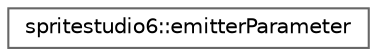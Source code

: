 digraph "Graphical Class Hierarchy"
{
 // LATEX_PDF_SIZE
  bgcolor="transparent";
  edge [fontname=Helvetica,fontsize=10,labelfontname=Helvetica,labelfontsize=10];
  node [fontname=Helvetica,fontsize=10,shape=box,height=0.2,width=0.4];
  rankdir="LR";
  Node0 [id="Node000000",label="spritestudio6::emitterParameter",height=0.2,width=0.4,color="grey40", fillcolor="white", style="filled",URL="$structspritestudio6_1_1emitter_parameter.html",tooltip=" "];
}
